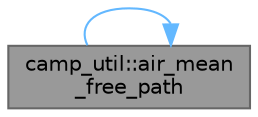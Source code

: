 digraph "camp_util::air_mean_free_path"
{
 // LATEX_PDF_SIZE
  bgcolor="transparent";
  edge [fontname=Helvetica,fontsize=10,labelfontname=Helvetica,labelfontsize=10];
  node [fontname=Helvetica,fontsize=10,shape=box,height=0.2,width=0.4];
  rankdir="LR";
  Node1 [label="camp_util::air_mean\l_free_path",height=0.2,width=0.4,color="gray40", fillcolor="grey60", style="filled", fontcolor="black",tooltip="Calculate air molecular mean free path  (m)."];
  Node1 -> Node1 [color="steelblue1",style="solid"];
}
